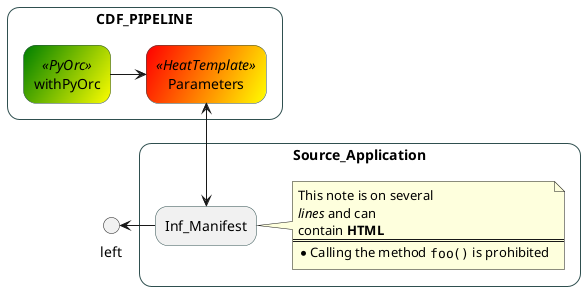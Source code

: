 ' reference       : http://plantuml.com/deployment-diagram
' common commands : http://plantuml.com/commons
' color codes     : http://plantuml.com/color
' arror direction : http://plantuml.com/component-diagram
' notes           : http://plantuml.com/state-diagram
'--------------------------------------
@startuml
skinparam rectangle {
	roundCorner 25
    'BackgroundColor DarkSeaGreen
    BorderColor DarkSlateGray

    BackgroundColor<< PyOrc >> Green/Yellow
    BorderColor<< PyOrc >> DarkSlateGray

    BackgroundColor<< HeatTemplate >> Red/Yellow
    BorderColor<< HeatTemplate >> DarkSlateGray
    
}

rectangle "CDF_PIPELINE"  {
	rectangle "withPyOrc" << PyOrc >>  as pyo
	rectangle "Parameters" << HeatTemplate >> as ht
    pyo -> ht
}

rectangle "Source_Application"  {
	rectangle "Inf_Manifest"  as Infman
   note right
    This note is on several
    //lines// and can
    contain <b>HTML</b>
    ====
    * Calling the method ""foo()"" is prohibited
   end note
} 

ht <--> Infman
Infman -left-> left
@enduml